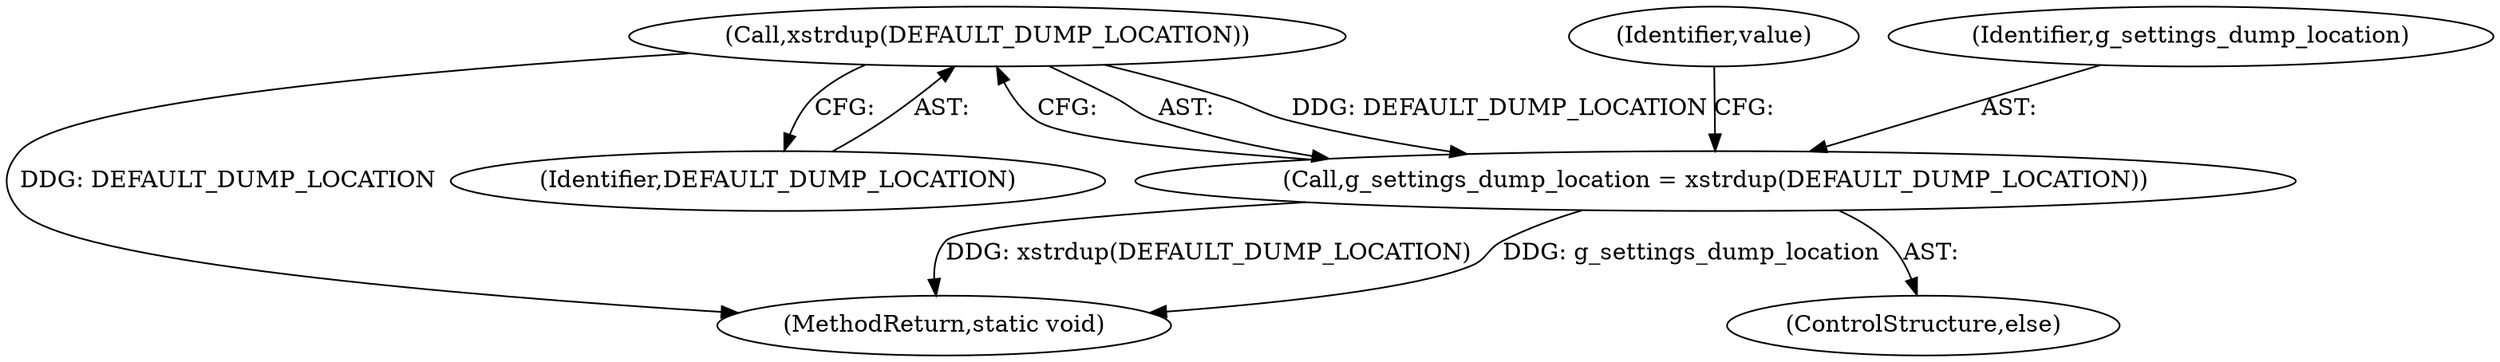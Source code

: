 digraph "0_abrt_8939398b82006ba1fec4ed491339fc075f43fc7c_2@API" {
"1000185" [label="(Call,xstrdup(DEFAULT_DUMP_LOCATION))"];
"1000183" [label="(Call,g_settings_dump_location = xstrdup(DEFAULT_DUMP_LOCATION))"];
"1000183" [label="(Call,g_settings_dump_location = xstrdup(DEFAULT_DUMP_LOCATION))"];
"1000182" [label="(ControlStructure,else)"];
"1000188" [label="(Identifier,value)"];
"1000290" [label="(MethodReturn,static void)"];
"1000185" [label="(Call,xstrdup(DEFAULT_DUMP_LOCATION))"];
"1000186" [label="(Identifier,DEFAULT_DUMP_LOCATION)"];
"1000184" [label="(Identifier,g_settings_dump_location)"];
"1000185" -> "1000183"  [label="AST: "];
"1000185" -> "1000186"  [label="CFG: "];
"1000186" -> "1000185"  [label="AST: "];
"1000183" -> "1000185"  [label="CFG: "];
"1000185" -> "1000290"  [label="DDG: DEFAULT_DUMP_LOCATION"];
"1000185" -> "1000183"  [label="DDG: DEFAULT_DUMP_LOCATION"];
"1000183" -> "1000182"  [label="AST: "];
"1000184" -> "1000183"  [label="AST: "];
"1000188" -> "1000183"  [label="CFG: "];
"1000183" -> "1000290"  [label="DDG: xstrdup(DEFAULT_DUMP_LOCATION)"];
"1000183" -> "1000290"  [label="DDG: g_settings_dump_location"];
}
